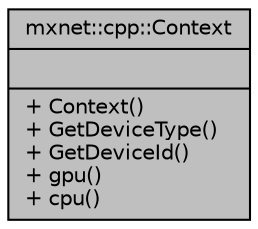 digraph "mxnet::cpp::Context"
{
  edge [fontname="Helvetica",fontsize="10",labelfontname="Helvetica",labelfontsize="10"];
  node [fontname="Helvetica",fontsize="10",shape=record];
  Node1 [label="{mxnet::cpp::Context\n||+ Context()\l+ GetDeviceType()\l+ GetDeviceId()\l+ gpu()\l+ cpu()\l}",height=0.2,width=0.4,color="black", fillcolor="grey75", style="filled", fontcolor="black"];
}
